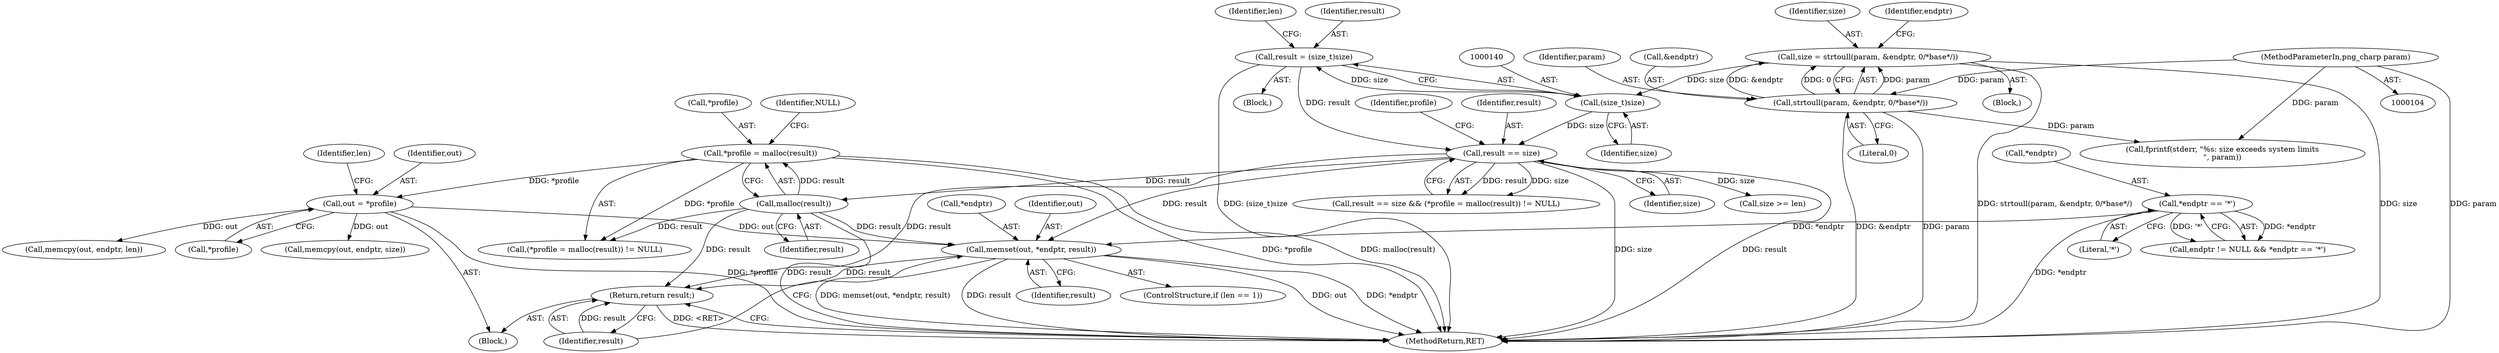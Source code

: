 digraph "1_Android_9d4853418ab2f754c2b63e091c29c5529b8b86ca_17@API" {
"1000171" [label="(Call,memset(out, *endptr, result))"];
"1000163" [label="(Call,out = *profile)"];
"1000155" [label="(Call,*profile = malloc(result))"];
"1000158" [label="(Call,malloc(result))"];
"1000151" [label="(Call,result == size)"];
"1000137" [label="(Call,result = (size_t)size)"];
"1000139" [label="(Call,(size_t)size)"];
"1000113" [label="(Call,size = strtoull(param, &endptr, 0/*base*/))"];
"1000115" [label="(Call,strtoull(param, &endptr, 0/*base*/))"];
"1000105" [label="(MethodParameterIn,png_charp param)"];
"1000125" [label="(Call,*endptr == '*')"];
"1000197" [label="(Return,return result;)"];
"1000157" [label="(Identifier,profile)"];
"1000114" [label="(Identifier,size)"];
"1000169" [label="(Identifier,len)"];
"1000137" [label="(Call,result = (size_t)size)"];
"1000160" [label="(Identifier,NULL)"];
"1000201" [label="(Call,fprintf(stderr, \"%s: size exceeds system limits\n\", param))"];
"1000179" [label="(Call,size >= len)"];
"1000151" [label="(Call,result == size)"];
"1000167" [label="(ControlStructure,if (len == 1))"];
"1000172" [label="(Identifier,out)"];
"1000123" [label="(Identifier,endptr)"];
"1000113" [label="(Call,size = strtoull(param, &endptr, 0/*base*/))"];
"1000125" [label="(Call,*endptr == '*')"];
"1000117" [label="(Call,&endptr)"];
"1000107" [label="(Block,)"];
"1000193" [label="(Call,memcpy(out, endptr, size))"];
"1000165" [label="(Call,*profile)"];
"1000116" [label="(Identifier,param)"];
"1000161" [label="(Block,)"];
"1000144" [label="(Identifier,len)"];
"1000115" [label="(Call,strtoull(param, &endptr, 0/*base*/))"];
"1000209" [label="(MethodReturn,RET)"];
"1000198" [label="(Identifier,result)"];
"1000164" [label="(Identifier,out)"];
"1000163" [label="(Call,out = *profile)"];
"1000159" [label="(Identifier,result)"];
"1000152" [label="(Identifier,result)"];
"1000156" [label="(Call,*profile)"];
"1000175" [label="(Identifier,result)"];
"1000173" [label="(Call,*endptr)"];
"1000150" [label="(Call,result == size && (*profile = malloc(result)) != NULL)"];
"1000158" [label="(Call,malloc(result))"];
"1000141" [label="(Identifier,size)"];
"1000197" [label="(Return,return result;)"];
"1000139" [label="(Call,(size_t)size)"];
"1000153" [label="(Identifier,size)"];
"1000121" [label="(Call,endptr != NULL && *endptr == '*')"];
"1000171" [label="(Call,memset(out, *endptr, result))"];
"1000119" [label="(Literal,0)"];
"1000129" [label="(Block,)"];
"1000183" [label="(Call,memcpy(out, endptr, len))"];
"1000155" [label="(Call,*profile = malloc(result))"];
"1000126" [label="(Call,*endptr)"];
"1000138" [label="(Identifier,result)"];
"1000105" [label="(MethodParameterIn,png_charp param)"];
"1000154" [label="(Call,(*profile = malloc(result)) != NULL)"];
"1000128" [label="(Literal,'*')"];
"1000171" -> "1000167"  [label="AST: "];
"1000171" -> "1000175"  [label="CFG: "];
"1000172" -> "1000171"  [label="AST: "];
"1000173" -> "1000171"  [label="AST: "];
"1000175" -> "1000171"  [label="AST: "];
"1000198" -> "1000171"  [label="CFG: "];
"1000171" -> "1000209"  [label="DDG: out"];
"1000171" -> "1000209"  [label="DDG: *endptr"];
"1000171" -> "1000209"  [label="DDG: memset(out, *endptr, result)"];
"1000171" -> "1000209"  [label="DDG: result"];
"1000163" -> "1000171"  [label="DDG: out"];
"1000125" -> "1000171"  [label="DDG: *endptr"];
"1000158" -> "1000171"  [label="DDG: result"];
"1000151" -> "1000171"  [label="DDG: result"];
"1000171" -> "1000197"  [label="DDG: result"];
"1000163" -> "1000161"  [label="AST: "];
"1000163" -> "1000165"  [label="CFG: "];
"1000164" -> "1000163"  [label="AST: "];
"1000165" -> "1000163"  [label="AST: "];
"1000169" -> "1000163"  [label="CFG: "];
"1000163" -> "1000209"  [label="DDG: *profile"];
"1000155" -> "1000163"  [label="DDG: *profile"];
"1000163" -> "1000183"  [label="DDG: out"];
"1000163" -> "1000193"  [label="DDG: out"];
"1000155" -> "1000154"  [label="AST: "];
"1000155" -> "1000158"  [label="CFG: "];
"1000156" -> "1000155"  [label="AST: "];
"1000158" -> "1000155"  [label="AST: "];
"1000160" -> "1000155"  [label="CFG: "];
"1000155" -> "1000209"  [label="DDG: *profile"];
"1000155" -> "1000209"  [label="DDG: malloc(result)"];
"1000155" -> "1000154"  [label="DDG: *profile"];
"1000158" -> "1000155"  [label="DDG: result"];
"1000158" -> "1000159"  [label="CFG: "];
"1000159" -> "1000158"  [label="AST: "];
"1000158" -> "1000209"  [label="DDG: result"];
"1000158" -> "1000154"  [label="DDG: result"];
"1000151" -> "1000158"  [label="DDG: result"];
"1000158" -> "1000197"  [label="DDG: result"];
"1000151" -> "1000150"  [label="AST: "];
"1000151" -> "1000153"  [label="CFG: "];
"1000152" -> "1000151"  [label="AST: "];
"1000153" -> "1000151"  [label="AST: "];
"1000157" -> "1000151"  [label="CFG: "];
"1000150" -> "1000151"  [label="CFG: "];
"1000151" -> "1000209"  [label="DDG: size"];
"1000151" -> "1000209"  [label="DDG: result"];
"1000151" -> "1000150"  [label="DDG: result"];
"1000151" -> "1000150"  [label="DDG: size"];
"1000137" -> "1000151"  [label="DDG: result"];
"1000139" -> "1000151"  [label="DDG: size"];
"1000151" -> "1000179"  [label="DDG: size"];
"1000151" -> "1000197"  [label="DDG: result"];
"1000137" -> "1000129"  [label="AST: "];
"1000137" -> "1000139"  [label="CFG: "];
"1000138" -> "1000137"  [label="AST: "];
"1000139" -> "1000137"  [label="AST: "];
"1000144" -> "1000137"  [label="CFG: "];
"1000137" -> "1000209"  [label="DDG: (size_t)size"];
"1000139" -> "1000137"  [label="DDG: size"];
"1000139" -> "1000141"  [label="CFG: "];
"1000140" -> "1000139"  [label="AST: "];
"1000141" -> "1000139"  [label="AST: "];
"1000113" -> "1000139"  [label="DDG: size"];
"1000113" -> "1000107"  [label="AST: "];
"1000113" -> "1000115"  [label="CFG: "];
"1000114" -> "1000113"  [label="AST: "];
"1000115" -> "1000113"  [label="AST: "];
"1000123" -> "1000113"  [label="CFG: "];
"1000113" -> "1000209"  [label="DDG: size"];
"1000113" -> "1000209"  [label="DDG: strtoull(param, &endptr, 0/*base*/)"];
"1000115" -> "1000113"  [label="DDG: param"];
"1000115" -> "1000113"  [label="DDG: &endptr"];
"1000115" -> "1000113"  [label="DDG: 0"];
"1000115" -> "1000119"  [label="CFG: "];
"1000116" -> "1000115"  [label="AST: "];
"1000117" -> "1000115"  [label="AST: "];
"1000119" -> "1000115"  [label="AST: "];
"1000115" -> "1000209"  [label="DDG: &endptr"];
"1000115" -> "1000209"  [label="DDG: param"];
"1000105" -> "1000115"  [label="DDG: param"];
"1000115" -> "1000201"  [label="DDG: param"];
"1000105" -> "1000104"  [label="AST: "];
"1000105" -> "1000209"  [label="DDG: param"];
"1000105" -> "1000201"  [label="DDG: param"];
"1000125" -> "1000121"  [label="AST: "];
"1000125" -> "1000128"  [label="CFG: "];
"1000126" -> "1000125"  [label="AST: "];
"1000128" -> "1000125"  [label="AST: "];
"1000121" -> "1000125"  [label="CFG: "];
"1000125" -> "1000209"  [label="DDG: *endptr"];
"1000125" -> "1000121"  [label="DDG: *endptr"];
"1000125" -> "1000121"  [label="DDG: '*'"];
"1000197" -> "1000161"  [label="AST: "];
"1000197" -> "1000198"  [label="CFG: "];
"1000198" -> "1000197"  [label="AST: "];
"1000209" -> "1000197"  [label="CFG: "];
"1000197" -> "1000209"  [label="DDG: <RET>"];
"1000198" -> "1000197"  [label="DDG: result"];
}
